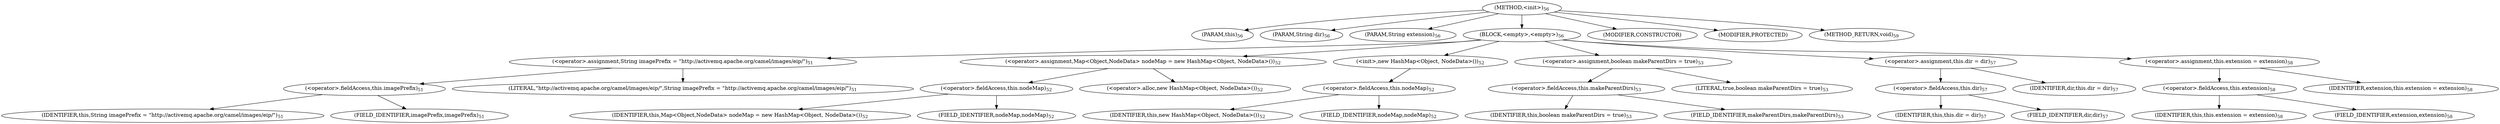 digraph "&lt;init&gt;" {  
"70" [label = <(METHOD,&lt;init&gt;)<SUB>56</SUB>> ]
"4" [label = <(PARAM,this)<SUB>56</SUB>> ]
"71" [label = <(PARAM,String dir)<SUB>56</SUB>> ]
"72" [label = <(PARAM,String extension)<SUB>56</SUB>> ]
"73" [label = <(BLOCK,&lt;empty&gt;,&lt;empty&gt;)<SUB>56</SUB>> ]
"74" [label = <(&lt;operator&gt;.assignment,String imagePrefix = &quot;http://activemq.apache.org/camel/images/eip/&quot;)<SUB>51</SUB>> ]
"75" [label = <(&lt;operator&gt;.fieldAccess,this.imagePrefix)<SUB>51</SUB>> ]
"76" [label = <(IDENTIFIER,this,String imagePrefix = &quot;http://activemq.apache.org/camel/images/eip/&quot;)<SUB>51</SUB>> ]
"77" [label = <(FIELD_IDENTIFIER,imagePrefix,imagePrefix)<SUB>51</SUB>> ]
"78" [label = <(LITERAL,&quot;http://activemq.apache.org/camel/images/eip/&quot;,String imagePrefix = &quot;http://activemq.apache.org/camel/images/eip/&quot;)<SUB>51</SUB>> ]
"79" [label = <(&lt;operator&gt;.assignment,Map&lt;Object,NodeData&gt; nodeMap = new HashMap&lt;Object, NodeData&gt;())<SUB>52</SUB>> ]
"80" [label = <(&lt;operator&gt;.fieldAccess,this.nodeMap)<SUB>52</SUB>> ]
"81" [label = <(IDENTIFIER,this,Map&lt;Object,NodeData&gt; nodeMap = new HashMap&lt;Object, NodeData&gt;())<SUB>52</SUB>> ]
"82" [label = <(FIELD_IDENTIFIER,nodeMap,nodeMap)<SUB>52</SUB>> ]
"83" [label = <(&lt;operator&gt;.alloc,new HashMap&lt;Object, NodeData&gt;())<SUB>52</SUB>> ]
"84" [label = <(&lt;init&gt;,new HashMap&lt;Object, NodeData&gt;())<SUB>52</SUB>> ]
"85" [label = <(&lt;operator&gt;.fieldAccess,this.nodeMap)<SUB>52</SUB>> ]
"86" [label = <(IDENTIFIER,this,new HashMap&lt;Object, NodeData&gt;())<SUB>52</SUB>> ]
"87" [label = <(FIELD_IDENTIFIER,nodeMap,nodeMap)<SUB>52</SUB>> ]
"88" [label = <(&lt;operator&gt;.assignment,boolean makeParentDirs = true)<SUB>53</SUB>> ]
"89" [label = <(&lt;operator&gt;.fieldAccess,this.makeParentDirs)<SUB>53</SUB>> ]
"90" [label = <(IDENTIFIER,this,boolean makeParentDirs = true)<SUB>53</SUB>> ]
"91" [label = <(FIELD_IDENTIFIER,makeParentDirs,makeParentDirs)<SUB>53</SUB>> ]
"92" [label = <(LITERAL,true,boolean makeParentDirs = true)<SUB>53</SUB>> ]
"93" [label = <(&lt;operator&gt;.assignment,this.dir = dir)<SUB>57</SUB>> ]
"94" [label = <(&lt;operator&gt;.fieldAccess,this.dir)<SUB>57</SUB>> ]
"3" [label = <(IDENTIFIER,this,this.dir = dir)<SUB>57</SUB>> ]
"95" [label = <(FIELD_IDENTIFIER,dir,dir)<SUB>57</SUB>> ]
"96" [label = <(IDENTIFIER,dir,this.dir = dir)<SUB>57</SUB>> ]
"97" [label = <(&lt;operator&gt;.assignment,this.extension = extension)<SUB>58</SUB>> ]
"98" [label = <(&lt;operator&gt;.fieldAccess,this.extension)<SUB>58</SUB>> ]
"5" [label = <(IDENTIFIER,this,this.extension = extension)<SUB>58</SUB>> ]
"99" [label = <(FIELD_IDENTIFIER,extension,extension)<SUB>58</SUB>> ]
"100" [label = <(IDENTIFIER,extension,this.extension = extension)<SUB>58</SUB>> ]
"101" [label = <(MODIFIER,CONSTRUCTOR)> ]
"102" [label = <(MODIFIER,PROTECTED)> ]
"103" [label = <(METHOD_RETURN,void)<SUB>59</SUB>> ]
  "70" -> "4" 
  "70" -> "71" 
  "70" -> "72" 
  "70" -> "73" 
  "70" -> "101" 
  "70" -> "102" 
  "70" -> "103" 
  "73" -> "74" 
  "73" -> "79" 
  "73" -> "84" 
  "73" -> "88" 
  "73" -> "93" 
  "73" -> "97" 
  "74" -> "75" 
  "74" -> "78" 
  "75" -> "76" 
  "75" -> "77" 
  "79" -> "80" 
  "79" -> "83" 
  "80" -> "81" 
  "80" -> "82" 
  "84" -> "85" 
  "85" -> "86" 
  "85" -> "87" 
  "88" -> "89" 
  "88" -> "92" 
  "89" -> "90" 
  "89" -> "91" 
  "93" -> "94" 
  "93" -> "96" 
  "94" -> "3" 
  "94" -> "95" 
  "97" -> "98" 
  "97" -> "100" 
  "98" -> "5" 
  "98" -> "99" 
}
